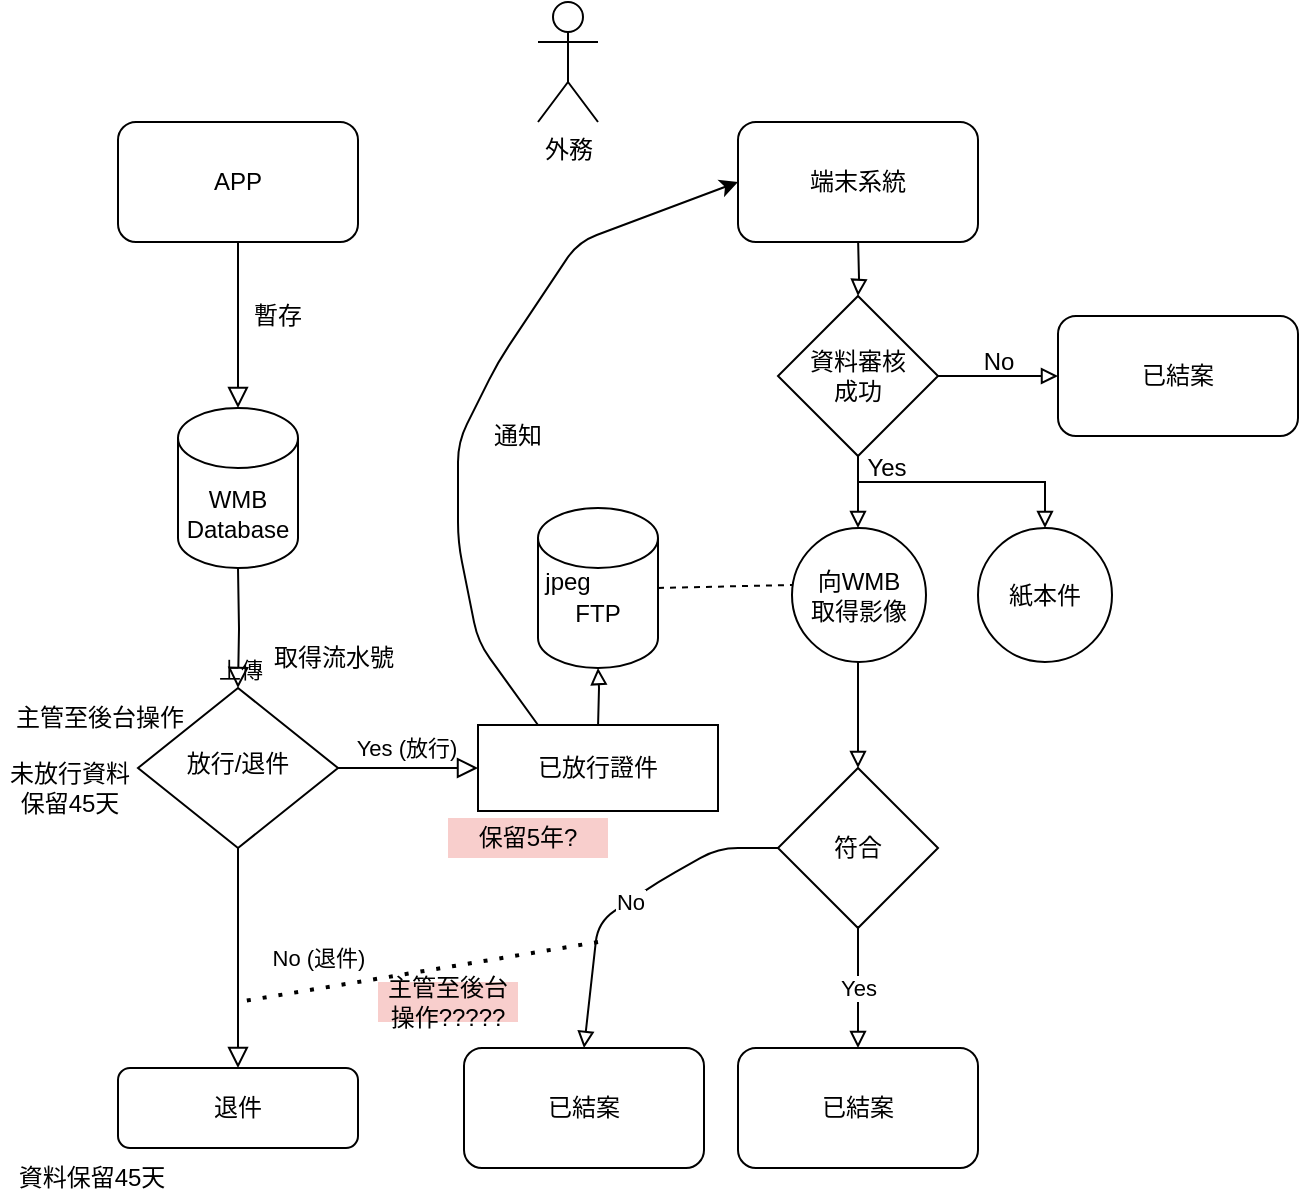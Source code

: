 <mxfile version="13.8.1" type="github">
  <diagram id="C5RBs43oDa-KdzZeNtuy" name="Page-1">
    <mxGraphModel dx="1422" dy="738" grid="1" gridSize="10" guides="1" tooltips="1" connect="1" arrows="1" fold="1" page="1" pageScale="1" pageWidth="827" pageHeight="1169" math="0" shadow="0">
      <root>
        <mxCell id="WIyWlLk6GJQsqaUBKTNV-0" />
        <mxCell id="WIyWlLk6GJQsqaUBKTNV-1" parent="WIyWlLk6GJQsqaUBKTNV-0" />
        <mxCell id="WIyWlLk6GJQsqaUBKTNV-2" value="" style="rounded=0;html=1;jettySize=auto;orthogonalLoop=1;fontSize=11;endArrow=block;endFill=0;endSize=8;strokeWidth=1;shadow=0;labelBackgroundColor=none;edgeStyle=orthogonalEdgeStyle;exitX=0.5;exitY=1;exitDx=0;exitDy=0;" parent="WIyWlLk6GJQsqaUBKTNV-1" source="9qU9QseBTgCsktDfXD-7-59" edge="1">
          <mxGeometry relative="1" as="geometry">
            <mxPoint x="220" y="163" as="sourcePoint" />
            <mxPoint x="220" y="213" as="targetPoint" />
          </mxGeometry>
        </mxCell>
        <mxCell id="WIyWlLk6GJQsqaUBKTNV-4" value="上傳" style="rounded=0;html=1;jettySize=auto;orthogonalLoop=1;fontSize=11;endArrow=block;endFill=0;endSize=8;strokeWidth=1;shadow=0;labelBackgroundColor=none;edgeStyle=orthogonalEdgeStyle;exitX=0.5;exitY=1;exitDx=0;exitDy=0;entryX=0.5;entryY=0;entryDx=0;entryDy=0;" parent="WIyWlLk6GJQsqaUBKTNV-1" target="WIyWlLk6GJQsqaUBKTNV-10" edge="1">
          <mxGeometry y="20" relative="1" as="geometry">
            <mxPoint as="offset" />
            <mxPoint x="220" y="293" as="sourcePoint" />
            <mxPoint x="219" y="353" as="targetPoint" />
          </mxGeometry>
        </mxCell>
        <mxCell id="WIyWlLk6GJQsqaUBKTNV-9" value="Yes (放行)" style="edgeStyle=orthogonalEdgeStyle;rounded=0;html=1;jettySize=auto;orthogonalLoop=1;fontSize=11;endArrow=block;endFill=0;endSize=8;strokeWidth=1;shadow=0;labelBackgroundColor=none;entryX=0;entryY=0.5;entryDx=0;entryDy=0;" parent="WIyWlLk6GJQsqaUBKTNV-1" edge="1">
          <mxGeometry y="10" relative="1" as="geometry">
            <mxPoint as="offset" />
            <mxPoint x="268" y="393" as="sourcePoint" />
            <mxPoint x="340" y="393" as="targetPoint" />
          </mxGeometry>
        </mxCell>
        <mxCell id="WIyWlLk6GJQsqaUBKTNV-10" value="放行/退件" style="rhombus;whiteSpace=wrap;html=1;shadow=0;fontFamily=Helvetica;fontSize=12;align=center;strokeWidth=1;spacing=6;spacingTop=-4;" parent="WIyWlLk6GJQsqaUBKTNV-1" vertex="1">
          <mxGeometry x="170" y="353" width="100" height="80" as="geometry" />
        </mxCell>
        <mxCell id="9qU9QseBTgCsktDfXD-7-66" value="" style="edgeStyle=orthogonalEdgeStyle;rounded=0;orthogonalLoop=1;jettySize=auto;html=1;endArrow=block;endFill=0;" edge="1" parent="WIyWlLk6GJQsqaUBKTNV-1" target="9qU9QseBTgCsktDfXD-7-64">
          <mxGeometry relative="1" as="geometry">
            <mxPoint x="400" y="373" as="sourcePoint" />
          </mxGeometry>
        </mxCell>
        <mxCell id="9qU9QseBTgCsktDfXD-7-1" value="No (退件)" style="rounded=0;html=1;jettySize=auto;orthogonalLoop=1;fontSize=11;endArrow=block;endFill=0;endSize=8;strokeWidth=1;shadow=0;labelBackgroundColor=none;edgeStyle=orthogonalEdgeStyle;exitX=0.5;exitY=1;exitDx=0;exitDy=0;entryX=0.5;entryY=0;entryDx=0;entryDy=0;" edge="1" parent="WIyWlLk6GJQsqaUBKTNV-1" source="WIyWlLk6GJQsqaUBKTNV-10" target="9qU9QseBTgCsktDfXD-7-33">
          <mxGeometry y="40" relative="1" as="geometry">
            <mxPoint as="offset" />
            <mxPoint x="220" y="462" as="sourcePoint" />
            <mxPoint x="220" y="502" as="targetPoint" />
          </mxGeometry>
        </mxCell>
        <mxCell id="9qU9QseBTgCsktDfXD-7-3" value="暫存" style="text;html=1;strokeColor=none;fillColor=none;align=center;verticalAlign=middle;whiteSpace=wrap;rounded=0;" vertex="1" parent="WIyWlLk6GJQsqaUBKTNV-1">
          <mxGeometry x="220" y="157" width="40" height="20" as="geometry" />
        </mxCell>
        <mxCell id="9qU9QseBTgCsktDfXD-7-14" value="主管至後台操作" style="text;html=1;strokeColor=none;fillColor=none;align=center;verticalAlign=middle;whiteSpace=wrap;rounded=0;" vertex="1" parent="WIyWlLk6GJQsqaUBKTNV-1">
          <mxGeometry x="101" y="353" width="100" height="30" as="geometry" />
        </mxCell>
        <mxCell id="9qU9QseBTgCsktDfXD-7-16" value="未放行資料保留45天" style="text;html=1;strokeColor=none;fillColor=none;align=center;verticalAlign=middle;whiteSpace=wrap;rounded=0;" vertex="1" parent="WIyWlLk6GJQsqaUBKTNV-1">
          <mxGeometry x="101" y="393" width="70" height="20" as="geometry" />
        </mxCell>
        <mxCell id="9qU9QseBTgCsktDfXD-7-17" value="" style="endArrow=block;html=1;exitX=0.5;exitY=1;exitDx=0;exitDy=0;endFill=0;" edge="1" parent="WIyWlLk6GJQsqaUBKTNV-1">
          <mxGeometry width="50" height="50" relative="1" as="geometry">
            <mxPoint x="530" y="333" as="sourcePoint" />
            <mxPoint x="530" y="393" as="targetPoint" />
          </mxGeometry>
        </mxCell>
        <mxCell id="9qU9QseBTgCsktDfXD-7-18" value="符合" style="rhombus;whiteSpace=wrap;html=1;" vertex="1" parent="WIyWlLk6GJQsqaUBKTNV-1">
          <mxGeometry x="490" y="393" width="80" height="80" as="geometry" />
        </mxCell>
        <mxCell id="9qU9QseBTgCsktDfXD-7-21" value="" style="endArrow=block;html=1;exitX=0.5;exitY=1;exitDx=0;exitDy=0;endFill=0;entryX=0.5;entryY=0;entryDx=0;entryDy=0;" edge="1" parent="WIyWlLk6GJQsqaUBKTNV-1" target="9qU9QseBTgCsktDfXD-7-38">
          <mxGeometry relative="1" as="geometry">
            <mxPoint x="530" y="472" as="sourcePoint" />
            <mxPoint x="530" y="530" as="targetPoint" />
          </mxGeometry>
        </mxCell>
        <mxCell id="9qU9QseBTgCsktDfXD-7-22" value="Yes" style="edgeLabel;resizable=0;html=1;align=center;verticalAlign=middle;" connectable="0" vertex="1" parent="9qU9QseBTgCsktDfXD-7-21">
          <mxGeometry relative="1" as="geometry" />
        </mxCell>
        <mxCell id="9qU9QseBTgCsktDfXD-7-23" value="" style="endArrow=block;html=1;exitX=0;exitY=0.5;exitDx=0;exitDy=0;endFill=0;entryX=0.5;entryY=0;entryDx=0;entryDy=0;" edge="1" parent="WIyWlLk6GJQsqaUBKTNV-1" source="9qU9QseBTgCsktDfXD-7-18" target="9qU9QseBTgCsktDfXD-7-56">
          <mxGeometry relative="1" as="geometry">
            <mxPoint x="535" y="450" as="sourcePoint" />
            <mxPoint x="400" y="460" as="targetPoint" />
            <Array as="points">
              <mxPoint x="460" y="433" />
              <mxPoint x="430" y="450" />
              <mxPoint x="400" y="470" />
            </Array>
          </mxGeometry>
        </mxCell>
        <mxCell id="9qU9QseBTgCsktDfXD-7-24" value="No" style="edgeLabel;resizable=0;html=1;align=center;verticalAlign=middle;" connectable="0" vertex="1" parent="9qU9QseBTgCsktDfXD-7-23">
          <mxGeometry relative="1" as="geometry" />
        </mxCell>
        <mxCell id="9qU9QseBTgCsktDfXD-7-31" value="資料保留45天" style="text;html=1;strokeColor=none;fillColor=none;align=center;verticalAlign=middle;whiteSpace=wrap;rounded=0;" vertex="1" parent="WIyWlLk6GJQsqaUBKTNV-1">
          <mxGeometry x="102" y="588" width="90" height="20" as="geometry" />
        </mxCell>
        <mxCell id="9qU9QseBTgCsktDfXD-7-33" value="退件" style="rounded=1;whiteSpace=wrap;html=1;fontSize=12;glass=0;strokeWidth=1;shadow=0;" vertex="1" parent="WIyWlLk6GJQsqaUBKTNV-1">
          <mxGeometry x="160" y="543" width="120" height="40" as="geometry" />
        </mxCell>
        <mxCell id="9qU9QseBTgCsktDfXD-7-34" value="主管至後台操作?????" style="text;html=1;fillColor=#f8cecc;align=center;verticalAlign=middle;whiteSpace=wrap;rounded=0;" vertex="1" parent="WIyWlLk6GJQsqaUBKTNV-1">
          <mxGeometry x="290" y="500" width="70" height="20" as="geometry" />
        </mxCell>
        <mxCell id="9qU9QseBTgCsktDfXD-7-36" value="&lt;span&gt;WMB&lt;/span&gt;&lt;br&gt;&lt;span&gt;Database&lt;/span&gt;" style="shape=cylinder3;whiteSpace=wrap;html=1;boundedLbl=1;backgroundOutline=1;size=15;" vertex="1" parent="WIyWlLk6GJQsqaUBKTNV-1">
          <mxGeometry x="190" y="213" width="60" height="80" as="geometry" />
        </mxCell>
        <mxCell id="9qU9QseBTgCsktDfXD-7-38" value="已結案" style="rounded=1;whiteSpace=wrap;html=1;" vertex="1" parent="WIyWlLk6GJQsqaUBKTNV-1">
          <mxGeometry x="470" y="533" width="120" height="60" as="geometry" />
        </mxCell>
        <mxCell id="9qU9QseBTgCsktDfXD-7-39" value="外務" style="shape=umlActor;verticalLabelPosition=bottom;verticalAlign=top;html=1;outlineConnect=0;" vertex="1" parent="WIyWlLk6GJQsqaUBKTNV-1">
          <mxGeometry x="370" y="10" width="30" height="60" as="geometry" />
        </mxCell>
        <mxCell id="9qU9QseBTgCsktDfXD-7-47" value="" style="edgeStyle=orthogonalEdgeStyle;rounded=0;orthogonalLoop=1;jettySize=auto;html=1;endArrow=block;endFill=0;" edge="1" parent="WIyWlLk6GJQsqaUBKTNV-1" target="9qU9QseBTgCsktDfXD-7-46">
          <mxGeometry relative="1" as="geometry">
            <mxPoint x="530" y="127" as="sourcePoint" />
          </mxGeometry>
        </mxCell>
        <mxCell id="9qU9QseBTgCsktDfXD-7-48" value="" style="edgeStyle=orthogonalEdgeStyle;rounded=0;orthogonalLoop=1;jettySize=auto;html=1;endArrow=block;endFill=0;" edge="1" parent="WIyWlLk6GJQsqaUBKTNV-1" source="9qU9QseBTgCsktDfXD-7-46">
          <mxGeometry relative="1" as="geometry">
            <mxPoint x="530" y="273" as="targetPoint" />
          </mxGeometry>
        </mxCell>
        <mxCell id="9qU9QseBTgCsktDfXD-7-51" value="" style="edgeStyle=orthogonalEdgeStyle;rounded=0;orthogonalLoop=1;jettySize=auto;html=1;endArrow=block;endFill=0;" edge="1" parent="WIyWlLk6GJQsqaUBKTNV-1" source="9qU9QseBTgCsktDfXD-7-46">
          <mxGeometry relative="1" as="geometry">
            <mxPoint x="630" y="197" as="targetPoint" />
          </mxGeometry>
        </mxCell>
        <mxCell id="9qU9QseBTgCsktDfXD-7-72" style="edgeStyle=orthogonalEdgeStyle;rounded=0;orthogonalLoop=1;jettySize=auto;html=1;exitX=0.5;exitY=1;exitDx=0;exitDy=0;entryX=0.5;entryY=0;entryDx=0;entryDy=0;endArrow=block;endFill=0;" edge="1" parent="WIyWlLk6GJQsqaUBKTNV-1" source="9qU9QseBTgCsktDfXD-7-46" target="9qU9QseBTgCsktDfXD-7-71">
          <mxGeometry relative="1" as="geometry">
            <Array as="points">
              <mxPoint x="530" y="250" />
              <mxPoint x="624" y="250" />
            </Array>
          </mxGeometry>
        </mxCell>
        <mxCell id="9qU9QseBTgCsktDfXD-7-46" value="資料審核&lt;br&gt;成功" style="rhombus;whiteSpace=wrap;html=1;" vertex="1" parent="WIyWlLk6GJQsqaUBKTNV-1">
          <mxGeometry x="490" y="157" width="80" height="80" as="geometry" />
        </mxCell>
        <mxCell id="9qU9QseBTgCsktDfXD-7-49" value="Yes" style="text;html=1;align=center;verticalAlign=middle;resizable=0;points=[];autosize=1;" vertex="1" parent="WIyWlLk6GJQsqaUBKTNV-1">
          <mxGeometry x="524" y="233" width="40" height="20" as="geometry" />
        </mxCell>
        <mxCell id="9qU9QseBTgCsktDfXD-7-54" value="No" style="text;html=1;align=center;verticalAlign=middle;resizable=0;points=[];autosize=1;" vertex="1" parent="WIyWlLk6GJQsqaUBKTNV-1">
          <mxGeometry x="585" y="180" width="30" height="20" as="geometry" />
        </mxCell>
        <mxCell id="9qU9QseBTgCsktDfXD-7-56" value="已結案" style="rounded=1;whiteSpace=wrap;html=1;" vertex="1" parent="WIyWlLk6GJQsqaUBKTNV-1">
          <mxGeometry x="333" y="533" width="120" height="60" as="geometry" />
        </mxCell>
        <mxCell id="9qU9QseBTgCsktDfXD-7-57" style="edgeStyle=orthogonalEdgeStyle;rounded=0;orthogonalLoop=1;jettySize=auto;html=1;exitX=0.5;exitY=1;exitDx=0;exitDy=0;endArrow=block;endFill=0;" edge="1" parent="WIyWlLk6GJQsqaUBKTNV-1" source="9qU9QseBTgCsktDfXD-7-34" target="9qU9QseBTgCsktDfXD-7-34">
          <mxGeometry relative="1" as="geometry" />
        </mxCell>
        <mxCell id="9qU9QseBTgCsktDfXD-7-58" value="" style="endArrow=none;dashed=1;html=1;dashPattern=1 3;strokeWidth=2;" edge="1" parent="WIyWlLk6GJQsqaUBKTNV-1">
          <mxGeometry width="50" height="50" relative="1" as="geometry">
            <mxPoint x="400" y="480" as="sourcePoint" />
            <mxPoint x="220" y="510" as="targetPoint" />
          </mxGeometry>
        </mxCell>
        <mxCell id="9qU9QseBTgCsktDfXD-7-59" value="APP" style="rounded=1;whiteSpace=wrap;html=1;" vertex="1" parent="WIyWlLk6GJQsqaUBKTNV-1">
          <mxGeometry x="160" y="70" width="120" height="60" as="geometry" />
        </mxCell>
        <mxCell id="9qU9QseBTgCsktDfXD-7-60" value="端末系統" style="rounded=1;whiteSpace=wrap;html=1;" vertex="1" parent="WIyWlLk6GJQsqaUBKTNV-1">
          <mxGeometry x="470" y="70" width="120" height="60" as="geometry" />
        </mxCell>
        <mxCell id="9qU9QseBTgCsktDfXD-7-64" value="FTP" style="shape=cylinder3;whiteSpace=wrap;html=1;boundedLbl=1;backgroundOutline=1;size=15;" vertex="1" parent="WIyWlLk6GJQsqaUBKTNV-1">
          <mxGeometry x="370" y="263" width="60" height="80" as="geometry" />
        </mxCell>
        <mxCell id="9qU9QseBTgCsktDfXD-7-65" value="" style="endArrow=none;dashed=1;html=1;exitX=1;exitY=0.5;exitDx=0;exitDy=0;exitPerimeter=0;entryX=0;entryY=0.425;entryDx=0;entryDy=0;entryPerimeter=0;" edge="1" parent="WIyWlLk6GJQsqaUBKTNV-1" source="9qU9QseBTgCsktDfXD-7-64" target="9qU9QseBTgCsktDfXD-7-70">
          <mxGeometry width="50" height="50" relative="1" as="geometry">
            <mxPoint x="480" y="340" as="sourcePoint" />
            <mxPoint x="470" y="303" as="targetPoint" />
          </mxGeometry>
        </mxCell>
        <mxCell id="9qU9QseBTgCsktDfXD-7-67" value="已放行證件" style="rounded=0;whiteSpace=wrap;html=1;" vertex="1" parent="WIyWlLk6GJQsqaUBKTNV-1">
          <mxGeometry x="340" y="371.5" width="120" height="43" as="geometry" />
        </mxCell>
        <mxCell id="9qU9QseBTgCsktDfXD-7-69" value="已結案" style="rounded=1;whiteSpace=wrap;html=1;" vertex="1" parent="WIyWlLk6GJQsqaUBKTNV-1">
          <mxGeometry x="630" y="167" width="120" height="60" as="geometry" />
        </mxCell>
        <mxCell id="9qU9QseBTgCsktDfXD-7-70" value="&lt;span&gt;向WMB&lt;br&gt;取得影像&lt;/span&gt;" style="ellipse;whiteSpace=wrap;html=1;aspect=fixed;" vertex="1" parent="WIyWlLk6GJQsqaUBKTNV-1">
          <mxGeometry x="497" y="273" width="67" height="67" as="geometry" />
        </mxCell>
        <mxCell id="9qU9QseBTgCsktDfXD-7-71" value="紙本件" style="ellipse;whiteSpace=wrap;html=1;aspect=fixed;" vertex="1" parent="WIyWlLk6GJQsqaUBKTNV-1">
          <mxGeometry x="590" y="273" width="67" height="67" as="geometry" />
        </mxCell>
        <mxCell id="9qU9QseBTgCsktDfXD-7-74" value="取得流水號" style="text;html=1;strokeColor=none;fillColor=none;align=center;verticalAlign=middle;whiteSpace=wrap;rounded=0;" vertex="1" parent="WIyWlLk6GJQsqaUBKTNV-1">
          <mxGeometry x="233" y="328" width="70" height="20" as="geometry" />
        </mxCell>
        <mxCell id="9qU9QseBTgCsktDfXD-7-76" value="" style="endArrow=classic;html=1;exitX=0.25;exitY=0;exitDx=0;exitDy=0;entryX=0;entryY=0.5;entryDx=0;entryDy=0;" edge="1" parent="WIyWlLk6GJQsqaUBKTNV-1" source="9qU9QseBTgCsktDfXD-7-67" target="9qU9QseBTgCsktDfXD-7-60">
          <mxGeometry width="50" height="50" relative="1" as="geometry">
            <mxPoint x="480" y="410" as="sourcePoint" />
            <mxPoint x="530" y="360" as="targetPoint" />
            <Array as="points">
              <mxPoint x="340" y="330" />
              <mxPoint x="330" y="280" />
              <mxPoint x="330" y="230" />
              <mxPoint x="350" y="190" />
              <mxPoint x="390" y="130" />
            </Array>
          </mxGeometry>
        </mxCell>
        <mxCell id="9qU9QseBTgCsktDfXD-7-27" value="jpeg" style="text;html=1;strokeColor=none;fillColor=none;align=center;verticalAlign=middle;whiteSpace=wrap;rounded=0;" vertex="1" parent="WIyWlLk6GJQsqaUBKTNV-1">
          <mxGeometry x="365" y="290" width="40" height="20" as="geometry" />
        </mxCell>
        <mxCell id="9qU9QseBTgCsktDfXD-7-77" value="通知" style="text;html=1;strokeColor=none;fillColor=none;align=center;verticalAlign=middle;whiteSpace=wrap;rounded=0;" vertex="1" parent="WIyWlLk6GJQsqaUBKTNV-1">
          <mxGeometry x="340" y="217" width="40" height="20" as="geometry" />
        </mxCell>
        <mxCell id="9qU9QseBTgCsktDfXD-7-79" value="保留5年?" style="text;html=1;fillColor=#f8cecc;align=center;verticalAlign=middle;whiteSpace=wrap;rounded=0;" vertex="1" parent="WIyWlLk6GJQsqaUBKTNV-1">
          <mxGeometry x="325" y="418" width="80" height="20" as="geometry" />
        </mxCell>
      </root>
    </mxGraphModel>
  </diagram>
</mxfile>
